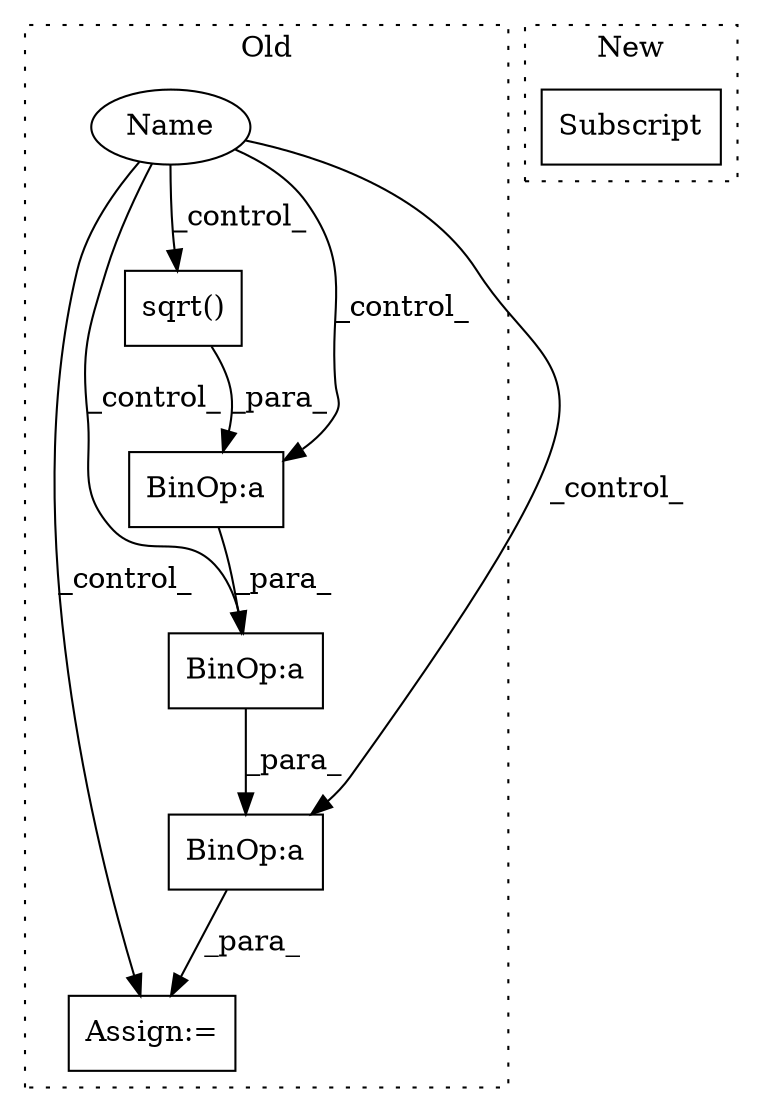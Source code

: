 digraph G {
subgraph cluster0 {
1 [label="sqrt()" a="75" s="4074,4083" l="8,1" shape="box"];
3 [label="Assign:=" a="68" s="4018" l="3" shape="box"];
4 [label="BinOp:a" a="82" s="4041" l="63" shape="box"];
5 [label="BinOp:a" a="82" s="4071" l="3" shape="box"];
6 [label="BinOp:a" a="82" s="4043" l="19" shape="box"];
7 [label="Name" a="87" s="3521" l="14" shape="ellipse"];
label = "Old";
style="dotted";
}
subgraph cluster1 {
2 [label="Subscript" a="63" s="3320,0" l="4,0" shape="box"];
label = "New";
style="dotted";
}
1 -> 5 [label="_para_"];
4 -> 3 [label="_para_"];
5 -> 6 [label="_para_"];
6 -> 4 [label="_para_"];
7 -> 3 [label="_control_"];
7 -> 5 [label="_control_"];
7 -> 4 [label="_control_"];
7 -> 6 [label="_control_"];
7 -> 1 [label="_control_"];
}
